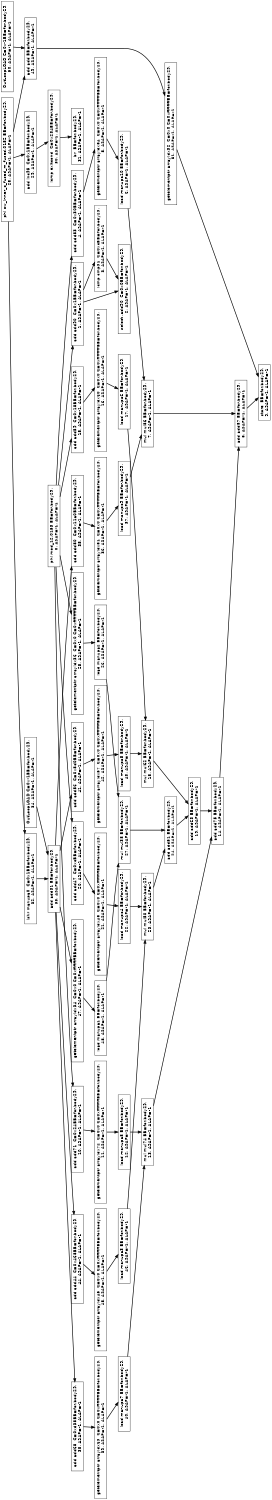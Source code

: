 digraph Region_18 {
	graph [ nslimit = "1000.0",
	orientation = landscape,
		center = true,
	page = "8.5,11",
	compound=true,
	size = "10,7.5" ] ;
"Op_0" [ fontname = "Helvetica" shape = box, label = " phi mod_12.0153 BB=for.body29,
0, ASAP=-1, ALAP=-1"]
"Op_1" [ fontname = "Helvetica" shape = box, label = " add add90  C=0x1BB=for.body29,
1, ASAP=-1, ALAP=-1"]
"Op_2" [ fontname = "Helvetica" shape = box, label = " select .add90  C=0x0BB=for.body29,
2, ASAP=-1, ALAP=-1"]
"Op_3" [ fontname = "Helvetica" shape = box, label = " icmp cmp91  C=0xcBB=for.body29,
3, ASAP=-1, ALAP=-1"]
"Op_4" [ fontname = "Helvetica" shape = box, label = " add add83  C=0x30BB=for.body29,
4, ASAP=-1, ALAP=-1"]
"Op_5" [ fontname = "Helvetica" shape = box, label = " getelementptr arrayidx84  C=0x0 C=0xffffffffBB=for.body29,
5, ASAP=-1, ALAP=-1"]
"Op_6" [ fontname = "Helvetica" shape = box, label = " load manupa10 BB=for.body29,
6, ASAP=-1, ALAP=-1"]
"Op_7" [ fontname = "Helvetica" shape = box, label = " mul mul86 BB=for.body29,
7, ASAP=-1, ALAP=-1"]
"Op_8" [ fontname = "Helvetica" shape = box, label = " add add87 BB=for.body29,
8, ASAP=-1, ALAP=-1"]
"Op_9" [ fontname = "Helvetica" shape = box, label = " store  BB=for.body29,
9, ASAP=-1, ALAP=-1"]
"Op_10" [ fontname = "Helvetica" shape = box, label = " add add71  C=0x24BB=for.body29,
10, ASAP=-1, ALAP=-1"]
"Op_11" [ fontname = "Helvetica" shape = box, label = " getelementptr arrayidx72  C=0x0 C=0xffffffffBB=for.body29,
11, ASAP=-1, ALAP=-1"]
"Op_12" [ fontname = "Helvetica" shape = box, label = " load manupa8 BB=for.body29,
12, ASAP=-1, ALAP=-1"]
"Op_13" [ fontname = "Helvetica" shape = box, label = " mul mul74 BB=for.body29,
13, ASAP=-1, ALAP=-1"]
"Op_14" [ fontname = "Helvetica" shape = box, label = " add add75 BB=for.body29,
14, ASAP=-1, ALAP=-1"]
"Op_15" [ fontname = "Helvetica" shape = box, label = " add add59  C=0x18BB=for.body29,
15, ASAP=-1, ALAP=-1"]
"Op_16" [ fontname = "Helvetica" shape = box, label = " getelementptr arrayidx60  C=0x0 C=0xffffffffBB=for.body29,
16, ASAP=-1, ALAP=-1"]
"Op_17" [ fontname = "Helvetica" shape = box, label = " load manupa6 BB=for.body29,
17, ASAP=-1, ALAP=-1"]
"Op_18" [ fontname = "Helvetica" shape = box, label = " mul mul62 BB=for.body29,
18, ASAP=-1, ALAP=-1"]
"Op_19" [ fontname = "Helvetica" shape = box, label = " add add63 BB=for.body29,
19, ASAP=-1, ALAP=-1"]
"Op_32" [ fontname = "Helvetica" shape = box, label = " lshr manupa0  C=0x1BB=for.body29,
32, ASAP=-1, ALAP=-1"]
"Op_20" [ fontname = "Helvetica" shape = box, label = " add add47  C=0xcBB=for.body29,
20, ASAP=-1, ALAP=-1"]
"Op_21" [ fontname = "Helvetica" shape = box, label = " getelementptr arrayidx48  C=0x0 C=0xffffffffBB=for.body29,
21, ASAP=-1, ALAP=-1"]
"Op_22" [ fontname = "Helvetica" shape = box, label = " load manupa4 BB=for.body29,
22, ASAP=-1, ALAP=-1"]
"Op_23" [ fontname = "Helvetica" shape = box, label = " mul mul50 BB=for.body29,
23, ASAP=-1, ALAP=-1"]
"Op_24" [ fontname = "Helvetica" shape = box, label = " add add51 BB=for.body29,
24, ASAP=-1, ALAP=-1"]
"Op_25" [ fontname = "Helvetica" shape = box, label = " getelementptr arrayidx36  C=0x0 C=0xffffffffBB=for.body29,
25, ASAP=-1, ALAP=-1"]
"Op_26" [ fontname = "Helvetica" shape = box, label = " load manupa2 BB=for.body29,
26, ASAP=-1, ALAP=-1"]
"Op_27" [ fontname = "Helvetica" shape = box, label = " mul mul38 BB=for.body29,
27, ASAP=-1, ALAP=-1"]
"Op_28" [ fontname = "Helvetica" shape = box, label = " phi ow_inner_c_fused_m_fused.0152 BB=for.body29,
28, ASAP=-1, ALAP=-1"]
"Op_29" [ fontname = "Helvetica" shape = box, label = " add inc95  C=0x1BB=for.body29,
29, ASAP=-1, ALAP=-1"]
"Op_30" [ fontname = "Helvetica" shape = box, label = " icmp exitcond  C=0x234BB=for.body29,
30, ASAP=-1, ALAP=-1"]
"Op_31" [ fontname = "Helvetica" shape = box, label = " br  BB=for.body29,
31, ASAP=-1, ALAP=-1"]
"Op_33" [ fontname = "Helvetica" shape = box, label = " add add31 BB=for.body29,
33, ASAP=-1, ALAP=-1"]
"Op_34" [ fontname = "Helvetica" shape = box, label = " OutLoopLOAD C=0x-1BB=for.body29,
34, ASAP=-1, ALAP=-1"]
"Op_35" [ fontname = "Helvetica" shape = box, label = " add add80  C=0x11a0BB=for.body29,
35, ASAP=-1, ALAP=-1"]
"Op_36" [ fontname = "Helvetica" shape = box, label = " getelementptr arrayidx81  C=0x0 C=0xffffffffBB=for.body29,
36, ASAP=-1, ALAP=-1"]
"Op_37" [ fontname = "Helvetica" shape = box, label = " load manupa9 BB=for.body29,
37, ASAP=-1, ALAP=-1"]
"Op_38" [ fontname = "Helvetica" shape = box, label = " add add68  C=0xd38BB=for.body29,
38, ASAP=-1, ALAP=-1"]
"Op_39" [ fontname = "Helvetica" shape = box, label = " getelementptr arrayidx69  C=0x0 C=0xffffffffBB=for.body29,
39, ASAP=-1, ALAP=-1"]
"Op_40" [ fontname = "Helvetica" shape = box, label = " load manupa7 BB=for.body29,
40, ASAP=-1, ALAP=-1"]
"Op_41" [ fontname = "Helvetica" shape = box, label = " add add56  C=0x8d0BB=for.body29,
41, ASAP=-1, ALAP=-1"]
"Op_42" [ fontname = "Helvetica" shape = box, label = " getelementptr arrayidx57  C=0x0 C=0xffffffffBB=for.body29,
42, ASAP=-1, ALAP=-1"]
"Op_43" [ fontname = "Helvetica" shape = box, label = " load manupa5 BB=for.body29,
43, ASAP=-1, ALAP=-1"]
"Op_44" [ fontname = "Helvetica" shape = box, label = " add add44  C=0x468BB=for.body29,
44, ASAP=-1, ALAP=-1"]
"Op_45" [ fontname = "Helvetica" shape = box, label = " getelementptr arrayidx45  C=0x0 C=0xffffffffBB=for.body29,
45, ASAP=-1, ALAP=-1"]
"Op_46" [ fontname = "Helvetica" shape = box, label = " load manupa3 BB=for.body29,
46, ASAP=-1, ALAP=-1"]
"Op_47" [ fontname = "Helvetica" shape = box, label = " getelementptr arrayidx34  C=0x0 C=0xffffffffBB=for.body29,
47, ASAP=-1, ALAP=-1"]
"Op_48" [ fontname = "Helvetica" shape = box, label = " load manupa1 BB=for.body29,
48, ASAP=-1, ALAP=-1"]
"Op_49" [ fontname = "Helvetica" shape = box, label = " add add BB=for.body29,
49, ASAP=-1, ALAP=-1"]
"Op_50" [ fontname = "Helvetica" shape = box, label = " OutLoopLOAD C=0x-1BB=for.body29,
50, ASAP=-1, ALAP=-1"]
"Op_51" [ fontname = "Helvetica" shape = box, label = " getelementptr arrayidx32  C=0x0 C=0xffffffffBB=for.body29,
51, ASAP=-1, ALAP=-1"]
"Op_0" -> "Op_1" [style = bold, color = black];
"Op_0" -> "Op_4" [style = bold, color = black];
"Op_0" -> "Op_10" [style = bold, color = black];
"Op_0" -> "Op_15" [style = bold, color = black];
"Op_0" -> "Op_20" [style = bold, color = black];
"Op_0" -> "Op_25" [style = bold, color = black];
"Op_1" -> "Op_2" [style = bold, color = black];
"Op_1" -> "Op_3" [style = bold, color = black];
"Op_3" -> "Op_2" [style = bold, color = black];
"Op_4" -> "Op_5" [style = bold, color = black];
"Op_5" -> "Op_6" [style = bold, color = black];
"Op_6" -> "Op_7" [style = bold, color = black];
"Op_7" -> "Op_8" [style = bold, color = black];
"Op_8" -> "Op_9" [style = bold, color = black];
"Op_10" -> "Op_11" [style = bold, color = black];
"Op_11" -> "Op_12" [style = bold, color = black];
"Op_12" -> "Op_13" [style = bold, color = black];
"Op_13" -> "Op_14" [style = bold, color = black];
"Op_14" -> "Op_8" [style = bold, color = black];
"Op_15" -> "Op_16" [style = bold, color = black];
"Op_16" -> "Op_17" [style = bold, color = black];
"Op_17" -> "Op_18" [style = bold, color = black];
"Op_18" -> "Op_19" [style = bold, color = black];
"Op_19" -> "Op_14" [style = bold, color = black];
"Op_20" -> "Op_21" [style = bold, color = black];
"Op_21" -> "Op_22" [style = bold, color = black];
"Op_22" -> "Op_23" [style = bold, color = black];
"Op_23" -> "Op_24" [style = bold, color = black];
"Op_24" -> "Op_19" [style = bold, color = black];
"Op_25" -> "Op_26" [style = bold, color = black];
"Op_26" -> "Op_27" [style = bold, color = black];
"Op_27" -> "Op_24" [style = bold, color = black];
"Op_28" -> "Op_29" [style = bold, color = black];
"Op_28" -> "Op_32" [style = bold, color = black];
"Op_28" -> "Op_49" [style = bold, color = black];
"Op_29" -> "Op_30" [style = bold, color = black];
"Op_30" -> "Op_31" [style = bold, color = black];
"Op_32" -> "Op_33" [style = bold, color = black];
"Op_33" -> "Op_35" [style = bold, color = black];
"Op_33" -> "Op_38" [style = bold, color = black];
"Op_33" -> "Op_41" [style = bold, color = black];
"Op_33" -> "Op_44" [style = bold, color = black];
"Op_33" -> "Op_47" [style = bold, color = black];
"Op_34" -> "Op_33" [style = bold, color = black];
"Op_35" -> "Op_36" [style = bold, color = black];
"Op_36" -> "Op_37" [style = bold, color = black];
"Op_37" -> "Op_7" [style = bold, color = black];
"Op_38" -> "Op_39" [style = bold, color = black];
"Op_39" -> "Op_40" [style = bold, color = black];
"Op_40" -> "Op_13" [style = bold, color = black];
"Op_41" -> "Op_42" [style = bold, color = black];
"Op_42" -> "Op_43" [style = bold, color = black];
"Op_43" -> "Op_18" [style = bold, color = black];
"Op_44" -> "Op_45" [style = bold, color = black];
"Op_45" -> "Op_46" [style = bold, color = black];
"Op_46" -> "Op_23" [style = bold, color = black];
"Op_47" -> "Op_48" [style = bold, color = black];
"Op_48" -> "Op_27" [style = bold, color = black];
"Op_49" -> "Op_51" [style = bold, color = black];
"Op_50" -> "Op_49" [style = bold, color = black];
"Op_51" -> "Op_9" [style = bold, color = black];
}
